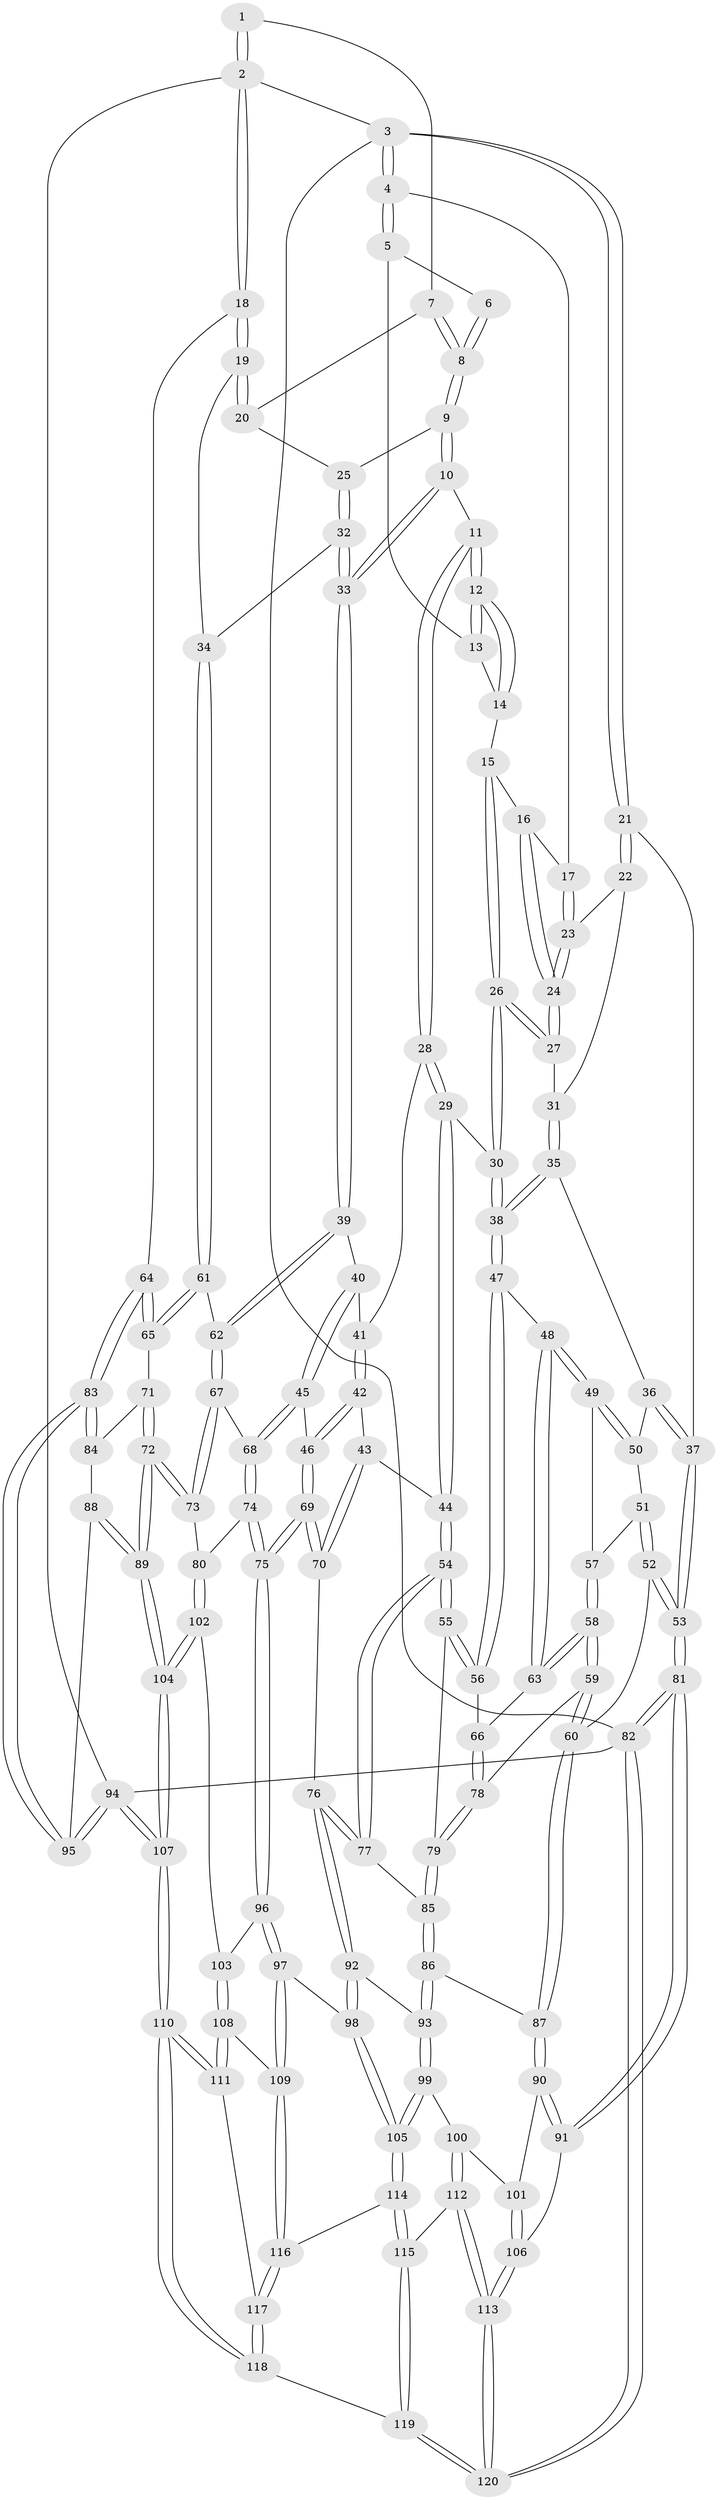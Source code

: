 // Generated by graph-tools (version 1.1) at 2025/27/03/15/25 16:27:57]
// undirected, 120 vertices, 297 edges
graph export_dot {
graph [start="1"]
  node [color=gray90,style=filled];
  1 [pos="+0.9635852949369536+0"];
  2 [pos="+1+0"];
  3 [pos="+0+0"];
  4 [pos="+0.24227575207348326+0"];
  5 [pos="+0.2678083482529647+0"];
  6 [pos="+0.5963807574751855+0"];
  7 [pos="+0.875637337626007+0.004194447191098699"];
  8 [pos="+0.6204503113178761+0.078306624492054"];
  9 [pos="+0.6180787191354665+0.1093764890608211"];
  10 [pos="+0.5458621578082271+0.17898216152283258"];
  11 [pos="+0.5449555152533954+0.17952381307261792"];
  12 [pos="+0.5260610077839566+0.16705191496324054"];
  13 [pos="+0.43274351714785353+0.06712854171441897"];
  14 [pos="+0.3660084400153757+0.16040140310554526"];
  15 [pos="+0.3615060735009787+0.16166882208451813"];
  16 [pos="+0.2689037169062598+0.00031561566667837824"];
  17 [pos="+0.23591562879713343+0"];
  18 [pos="+1+0.29498308704021325"];
  19 [pos="+1+0.267389531521452"];
  20 [pos="+0.8713958146478646+0.07519420154594966"];
  21 [pos="+0+0.22098491813529292"];
  22 [pos="+0.08886133828063995+0.1518516692484841"];
  23 [pos="+0.1235124141915678+0.1056873110477464"];
  24 [pos="+0.25948676713082003+0.2206547954626902"];
  25 [pos="+0.7665240111882821+0.16688304320441974"];
  26 [pos="+0.3137876880328224+0.27706180484879384"];
  27 [pos="+0.2619881277369851+0.23077667073056185"];
  28 [pos="+0.5320876349458356+0.21319546785012275"];
  29 [pos="+0.375148129793073+0.304713990330144"];
  30 [pos="+0.3147756330515045+0.27919276788260183"];
  31 [pos="+0.1348670676530072+0.24249684800690605"];
  32 [pos="+0.7865772413955826+0.30163681200036807"];
  33 [pos="+0.7666778506233171+0.32766137886819785"];
  34 [pos="+0.9977896309015766+0.2834436749774468"];
  35 [pos="+0.12420731316992663+0.27605961491641834"];
  36 [pos="+0.09218838388305915+0.3081945892455777"];
  37 [pos="+0+0.22679165743959467"];
  38 [pos="+0.23558809066702924+0.3633436890975269"];
  39 [pos="+0.7581055187407667+0.3478660307397908"];
  40 [pos="+0.5763525585796052+0.298493020466024"];
  41 [pos="+0.5520841367483844+0.27206548351595977"];
  42 [pos="+0.49301898852354736+0.4239120412089237"];
  43 [pos="+0.4850523597474419+0.42567105512293496"];
  44 [pos="+0.4195728326332083+0.4231359279565487"];
  45 [pos="+0.613831536198981+0.4364161866694103"];
  46 [pos="+0.5832212445715969+0.44465826394357816"];
  47 [pos="+0.22790809216581784+0.38246221646394973"];
  48 [pos="+0.20661089147599002+0.3931017815968684"];
  49 [pos="+0.18535039525845642+0.38976955521295714"];
  50 [pos="+0.0957548854594986+0.34075523936932944"];
  51 [pos="+0.0776393858247103+0.38016322402525443"];
  52 [pos="+0+0.4919830769344273"];
  53 [pos="+0+0.47914968611926256"];
  54 [pos="+0.3630632339283294+0.5081373730907094"];
  55 [pos="+0.31740033730954836+0.4856331280405084"];
  56 [pos="+0.28166489995230143+0.45919208619574753"];
  57 [pos="+0.12331341461092472+0.41239427438994536"];
  58 [pos="+0.10815473251930974+0.4852992530711699"];
  59 [pos="+0.09161664236029152+0.5045214756440586"];
  60 [pos="+0.031061026291139056+0.5210596058176301"];
  61 [pos="+0.8655660498848674+0.4555914747107364"];
  62 [pos="+0.756330322619314+0.3590410352064433"];
  63 [pos="+0.18476270063581543+0.4361289863349629"];
  64 [pos="+1+0.4226683228285843"];
  65 [pos="+0.8697252112850725+0.46432218271515463"];
  66 [pos="+0.2019192227307188+0.5000597962817791"];
  67 [pos="+0.7091399530616097+0.41810098646852645"];
  68 [pos="+0.6472550251428743+0.4413316545175873"];
  69 [pos="+0.5336250485090405+0.612317362232614"];
  70 [pos="+0.5209638821254573+0.6049824088995698"];
  71 [pos="+0.8667170544415337+0.509789005785976"];
  72 [pos="+0.8035283447216897+0.6077947455710979"];
  73 [pos="+0.7907651938367334+0.6047671371009397"];
  74 [pos="+0.648119031529442+0.578789210096457"];
  75 [pos="+0.5339804145575755+0.6127690160783071"];
  76 [pos="+0.3720817743397418+0.5590777548100765"];
  77 [pos="+0.36589573849444723+0.5437514673412227"];
  78 [pos="+0.18851512405828427+0.5357343290734353"];
  79 [pos="+0.19227426771451314+0.5410790660615398"];
  80 [pos="+0.730838135769215+0.6195809316631542"];
  81 [pos="+0+0.7874175587907329"];
  82 [pos="+0+1"];
  83 [pos="+1+0.5103755091506976"];
  84 [pos="+0.971877942379067+0.5369075407869467"];
  85 [pos="+0.20555204148836467+0.5774333432916423"];
  86 [pos="+0.19074305561172716+0.6350655039786078"];
  87 [pos="+0.0967446987052601+0.632992937209973"];
  88 [pos="+0.8972577587308347+0.6146793436302518"];
  89 [pos="+0.8458969034748471+0.6555856040898068"];
  90 [pos="+0.07032226062842292+0.6924941918548537"];
  91 [pos="+0.009935013090434383+0.720783985553433"];
  92 [pos="+0.34063239821083435+0.6565505703705228"];
  93 [pos="+0.22453454712211823+0.6781888780295529"];
  94 [pos="+1+1"];
  95 [pos="+1+0.5237221341383022"];
  96 [pos="+0.5343581043057932+0.6208503160343616"];
  97 [pos="+0.4835574389389652+0.7372630789936577"];
  98 [pos="+0.3627923998569331+0.6980463708999685"];
  99 [pos="+0.21257651640558586+0.7238571241740777"];
  100 [pos="+0.20909386566394184+0.7307178100324162"];
  101 [pos="+0.09021270688660425+0.7122865598957276"];
  102 [pos="+0.6669668089375499+0.7166898857765486"];
  103 [pos="+0.6533237479728827+0.7245870791037458"];
  104 [pos="+0.9598152177587571+0.8692353961913409"];
  105 [pos="+0.33694497968342807+0.772332630061678"];
  106 [pos="+0.14488678639907712+0.8640231741135477"];
  107 [pos="+1+1"];
  108 [pos="+0.6042171511030114+0.8359969582249535"];
  109 [pos="+0.5078469689662506+0.81374486072573"];
  110 [pos="+1+1"];
  111 [pos="+0.6093946653971986+0.8423335665687605"];
  112 [pos="+0.18183826028156538+0.890708395584076"];
  113 [pos="+0.16524083445434753+0.9012891157890104"];
  114 [pos="+0.330997088215836+0.8639740869143296"];
  115 [pos="+0.29617844375350716+0.8807499691460728"];
  116 [pos="+0.43169099476559925+0.8766158673671746"];
  117 [pos="+0.47731455657929966+1"];
  118 [pos="+0.4852298601901201+1"];
  119 [pos="+0.4197746266227703+1"];
  120 [pos="+0+1"];
  1 -- 2;
  1 -- 2;
  1 -- 7;
  2 -- 3;
  2 -- 18;
  2 -- 18;
  2 -- 94;
  3 -- 4;
  3 -- 4;
  3 -- 21;
  3 -- 21;
  3 -- 82;
  4 -- 5;
  4 -- 5;
  4 -- 17;
  5 -- 6;
  5 -- 13;
  6 -- 8;
  6 -- 8;
  7 -- 8;
  7 -- 8;
  7 -- 20;
  8 -- 9;
  8 -- 9;
  9 -- 10;
  9 -- 10;
  9 -- 25;
  10 -- 11;
  10 -- 33;
  10 -- 33;
  11 -- 12;
  11 -- 12;
  11 -- 28;
  11 -- 28;
  12 -- 13;
  12 -- 13;
  12 -- 14;
  12 -- 14;
  13 -- 14;
  14 -- 15;
  15 -- 16;
  15 -- 26;
  15 -- 26;
  16 -- 17;
  16 -- 24;
  16 -- 24;
  17 -- 23;
  17 -- 23;
  18 -- 19;
  18 -- 19;
  18 -- 64;
  19 -- 20;
  19 -- 20;
  19 -- 34;
  20 -- 25;
  21 -- 22;
  21 -- 22;
  21 -- 37;
  22 -- 23;
  22 -- 31;
  23 -- 24;
  23 -- 24;
  24 -- 27;
  24 -- 27;
  25 -- 32;
  25 -- 32;
  26 -- 27;
  26 -- 27;
  26 -- 30;
  26 -- 30;
  27 -- 31;
  28 -- 29;
  28 -- 29;
  28 -- 41;
  29 -- 30;
  29 -- 44;
  29 -- 44;
  30 -- 38;
  30 -- 38;
  31 -- 35;
  31 -- 35;
  32 -- 33;
  32 -- 33;
  32 -- 34;
  33 -- 39;
  33 -- 39;
  34 -- 61;
  34 -- 61;
  35 -- 36;
  35 -- 38;
  35 -- 38;
  36 -- 37;
  36 -- 37;
  36 -- 50;
  37 -- 53;
  37 -- 53;
  38 -- 47;
  38 -- 47;
  39 -- 40;
  39 -- 62;
  39 -- 62;
  40 -- 41;
  40 -- 45;
  40 -- 45;
  41 -- 42;
  41 -- 42;
  42 -- 43;
  42 -- 46;
  42 -- 46;
  43 -- 44;
  43 -- 70;
  43 -- 70;
  44 -- 54;
  44 -- 54;
  45 -- 46;
  45 -- 68;
  45 -- 68;
  46 -- 69;
  46 -- 69;
  47 -- 48;
  47 -- 56;
  47 -- 56;
  48 -- 49;
  48 -- 49;
  48 -- 63;
  48 -- 63;
  49 -- 50;
  49 -- 50;
  49 -- 57;
  50 -- 51;
  51 -- 52;
  51 -- 52;
  51 -- 57;
  52 -- 53;
  52 -- 53;
  52 -- 60;
  53 -- 81;
  53 -- 81;
  54 -- 55;
  54 -- 55;
  54 -- 77;
  54 -- 77;
  55 -- 56;
  55 -- 56;
  55 -- 79;
  56 -- 66;
  57 -- 58;
  57 -- 58;
  58 -- 59;
  58 -- 59;
  58 -- 63;
  58 -- 63;
  59 -- 60;
  59 -- 60;
  59 -- 78;
  60 -- 87;
  60 -- 87;
  61 -- 62;
  61 -- 65;
  61 -- 65;
  62 -- 67;
  62 -- 67;
  63 -- 66;
  64 -- 65;
  64 -- 65;
  64 -- 83;
  64 -- 83;
  65 -- 71;
  66 -- 78;
  66 -- 78;
  67 -- 68;
  67 -- 73;
  67 -- 73;
  68 -- 74;
  68 -- 74;
  69 -- 70;
  69 -- 70;
  69 -- 75;
  69 -- 75;
  70 -- 76;
  71 -- 72;
  71 -- 72;
  71 -- 84;
  72 -- 73;
  72 -- 73;
  72 -- 89;
  72 -- 89;
  73 -- 80;
  74 -- 75;
  74 -- 75;
  74 -- 80;
  75 -- 96;
  75 -- 96;
  76 -- 77;
  76 -- 77;
  76 -- 92;
  76 -- 92;
  77 -- 85;
  78 -- 79;
  78 -- 79;
  79 -- 85;
  79 -- 85;
  80 -- 102;
  80 -- 102;
  81 -- 82;
  81 -- 82;
  81 -- 91;
  81 -- 91;
  82 -- 120;
  82 -- 120;
  82 -- 94;
  83 -- 84;
  83 -- 84;
  83 -- 95;
  83 -- 95;
  84 -- 88;
  85 -- 86;
  85 -- 86;
  86 -- 87;
  86 -- 93;
  86 -- 93;
  87 -- 90;
  87 -- 90;
  88 -- 89;
  88 -- 89;
  88 -- 95;
  89 -- 104;
  89 -- 104;
  90 -- 91;
  90 -- 91;
  90 -- 101;
  91 -- 106;
  92 -- 93;
  92 -- 98;
  92 -- 98;
  93 -- 99;
  93 -- 99;
  94 -- 95;
  94 -- 95;
  94 -- 107;
  94 -- 107;
  96 -- 97;
  96 -- 97;
  96 -- 103;
  97 -- 98;
  97 -- 109;
  97 -- 109;
  98 -- 105;
  98 -- 105;
  99 -- 100;
  99 -- 105;
  99 -- 105;
  100 -- 101;
  100 -- 112;
  100 -- 112;
  101 -- 106;
  101 -- 106;
  102 -- 103;
  102 -- 104;
  102 -- 104;
  103 -- 108;
  103 -- 108;
  104 -- 107;
  104 -- 107;
  105 -- 114;
  105 -- 114;
  106 -- 113;
  106 -- 113;
  107 -- 110;
  107 -- 110;
  108 -- 109;
  108 -- 111;
  108 -- 111;
  109 -- 116;
  109 -- 116;
  110 -- 111;
  110 -- 111;
  110 -- 118;
  110 -- 118;
  111 -- 117;
  112 -- 113;
  112 -- 113;
  112 -- 115;
  113 -- 120;
  113 -- 120;
  114 -- 115;
  114 -- 115;
  114 -- 116;
  115 -- 119;
  115 -- 119;
  116 -- 117;
  116 -- 117;
  117 -- 118;
  117 -- 118;
  118 -- 119;
  119 -- 120;
  119 -- 120;
}
